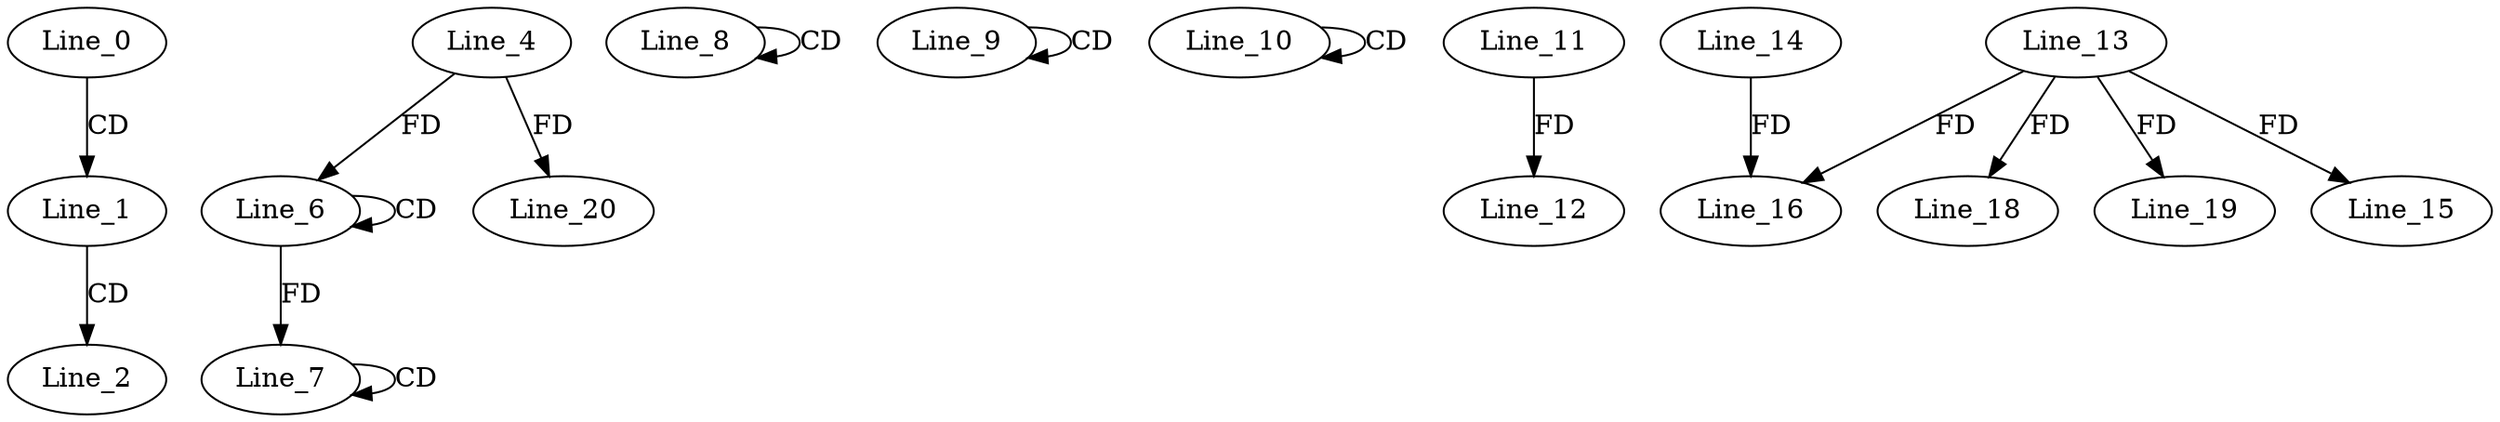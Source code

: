 digraph G {
  Line_0;
  Line_1;
  Line_2;
  Line_6;
  Line_6;
  Line_4;
  Line_7;
  Line_7;
  Line_8;
  Line_8;
  Line_9;
  Line_9;
  Line_10;
  Line_10;
  Line_11;
  Line_12;
  Line_13;
  Line_15;
  Line_16;
  Line_14;
  Line_18;
  Line_19;
  Line_20;
  Line_0 -> Line_1 [ label="CD" ];
  Line_1 -> Line_2 [ label="CD" ];
  Line_6 -> Line_6 [ label="CD" ];
  Line_4 -> Line_6 [ label="FD" ];
  Line_7 -> Line_7 [ label="CD" ];
  Line_6 -> Line_7 [ label="FD" ];
  Line_8 -> Line_8 [ label="CD" ];
  Line_9 -> Line_9 [ label="CD" ];
  Line_10 -> Line_10 [ label="CD" ];
  Line_11 -> Line_12 [ label="FD" ];
  Line_13 -> Line_15 [ label="FD" ];
  Line_13 -> Line_16 [ label="FD" ];
  Line_14 -> Line_16 [ label="FD" ];
  Line_13 -> Line_18 [ label="FD" ];
  Line_13 -> Line_19 [ label="FD" ];
  Line_4 -> Line_20 [ label="FD" ];
}
